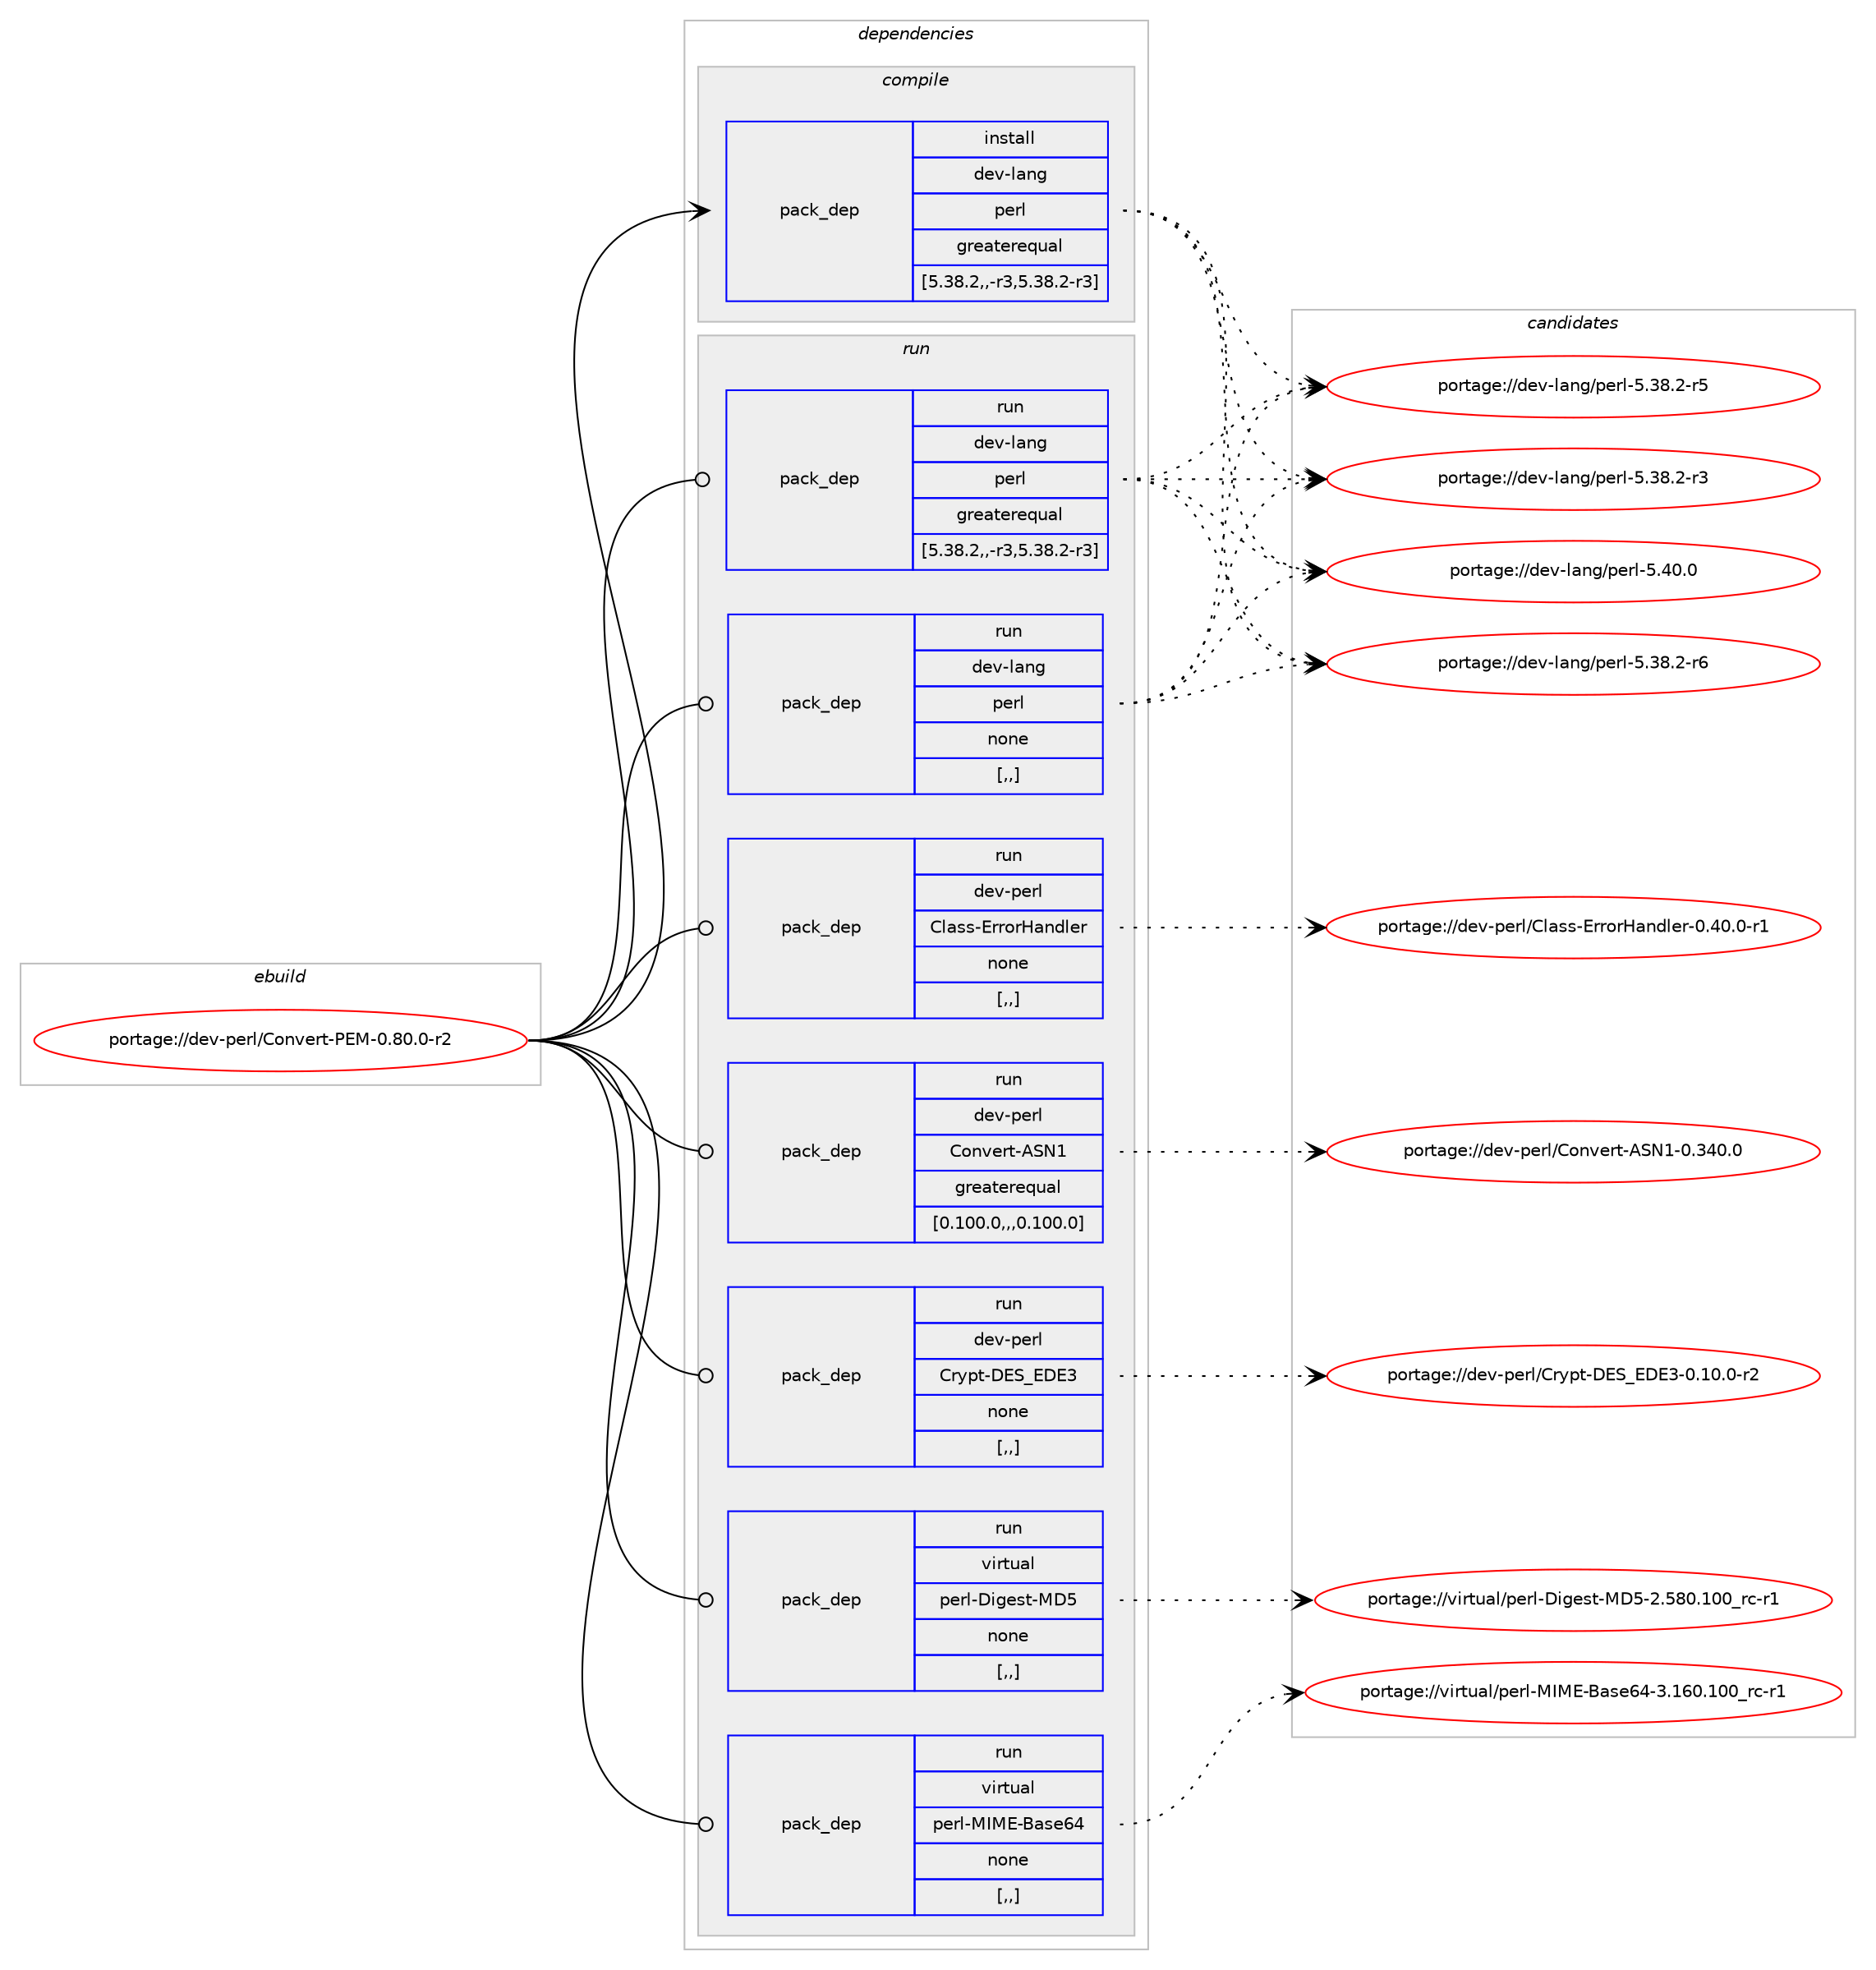 digraph prolog {

# *************
# Graph options
# *************

newrank=true;
concentrate=true;
compound=true;
graph [rankdir=LR,fontname=Helvetica,fontsize=10,ranksep=1.5];#, ranksep=2.5, nodesep=0.2];
edge  [arrowhead=vee];
node  [fontname=Helvetica,fontsize=10];

# **********
# The ebuild
# **********

subgraph cluster_leftcol {
color=gray;
label=<<i>ebuild</i>>;
id [label="portage://dev-perl/Convert-PEM-0.80.0-r2", color=red, width=4, href="../dev-perl/Convert-PEM-0.80.0-r2.svg"];
}

# ****************
# The dependencies
# ****************

subgraph cluster_midcol {
color=gray;
label=<<i>dependencies</i>>;
subgraph cluster_compile {
fillcolor="#eeeeee";
style=filled;
label=<<i>compile</i>>;
subgraph pack96707 {
dependency127739 [label=<<TABLE BORDER="0" CELLBORDER="1" CELLSPACING="0" CELLPADDING="4" WIDTH="220"><TR><TD ROWSPAN="6" CELLPADDING="30">pack_dep</TD></TR><TR><TD WIDTH="110">install</TD></TR><TR><TD>dev-lang</TD></TR><TR><TD>perl</TD></TR><TR><TD>greaterequal</TD></TR><TR><TD>[5.38.2,,-r3,5.38.2-r3]</TD></TR></TABLE>>, shape=none, color=blue];
}
id:e -> dependency127739:w [weight=20,style="solid",arrowhead="vee"];
}
subgraph cluster_compileandrun {
fillcolor="#eeeeee";
style=filled;
label=<<i>compile and run</i>>;
}
subgraph cluster_run {
fillcolor="#eeeeee";
style=filled;
label=<<i>run</i>>;
subgraph pack96708 {
dependency127740 [label=<<TABLE BORDER="0" CELLBORDER="1" CELLSPACING="0" CELLPADDING="4" WIDTH="220"><TR><TD ROWSPAN="6" CELLPADDING="30">pack_dep</TD></TR><TR><TD WIDTH="110">run</TD></TR><TR><TD>dev-lang</TD></TR><TR><TD>perl</TD></TR><TR><TD>greaterequal</TD></TR><TR><TD>[5.38.2,,-r3,5.38.2-r3]</TD></TR></TABLE>>, shape=none, color=blue];
}
id:e -> dependency127740:w [weight=20,style="solid",arrowhead="odot"];
subgraph pack96709 {
dependency127741 [label=<<TABLE BORDER="0" CELLBORDER="1" CELLSPACING="0" CELLPADDING="4" WIDTH="220"><TR><TD ROWSPAN="6" CELLPADDING="30">pack_dep</TD></TR><TR><TD WIDTH="110">run</TD></TR><TR><TD>dev-lang</TD></TR><TR><TD>perl</TD></TR><TR><TD>none</TD></TR><TR><TD>[,,]</TD></TR></TABLE>>, shape=none, color=blue];
}
id:e -> dependency127741:w [weight=20,style="solid",arrowhead="odot"];
subgraph pack96710 {
dependency127742 [label=<<TABLE BORDER="0" CELLBORDER="1" CELLSPACING="0" CELLPADDING="4" WIDTH="220"><TR><TD ROWSPAN="6" CELLPADDING="30">pack_dep</TD></TR><TR><TD WIDTH="110">run</TD></TR><TR><TD>dev-perl</TD></TR><TR><TD>Class-ErrorHandler</TD></TR><TR><TD>none</TD></TR><TR><TD>[,,]</TD></TR></TABLE>>, shape=none, color=blue];
}
id:e -> dependency127742:w [weight=20,style="solid",arrowhead="odot"];
subgraph pack96711 {
dependency127743 [label=<<TABLE BORDER="0" CELLBORDER="1" CELLSPACING="0" CELLPADDING="4" WIDTH="220"><TR><TD ROWSPAN="6" CELLPADDING="30">pack_dep</TD></TR><TR><TD WIDTH="110">run</TD></TR><TR><TD>dev-perl</TD></TR><TR><TD>Convert-ASN1</TD></TR><TR><TD>greaterequal</TD></TR><TR><TD>[0.100.0,,,0.100.0]</TD></TR></TABLE>>, shape=none, color=blue];
}
id:e -> dependency127743:w [weight=20,style="solid",arrowhead="odot"];
subgraph pack96712 {
dependency127744 [label=<<TABLE BORDER="0" CELLBORDER="1" CELLSPACING="0" CELLPADDING="4" WIDTH="220"><TR><TD ROWSPAN="6" CELLPADDING="30">pack_dep</TD></TR><TR><TD WIDTH="110">run</TD></TR><TR><TD>dev-perl</TD></TR><TR><TD>Crypt-DES_EDE3</TD></TR><TR><TD>none</TD></TR><TR><TD>[,,]</TD></TR></TABLE>>, shape=none, color=blue];
}
id:e -> dependency127744:w [weight=20,style="solid",arrowhead="odot"];
subgraph pack96713 {
dependency127745 [label=<<TABLE BORDER="0" CELLBORDER="1" CELLSPACING="0" CELLPADDING="4" WIDTH="220"><TR><TD ROWSPAN="6" CELLPADDING="30">pack_dep</TD></TR><TR><TD WIDTH="110">run</TD></TR><TR><TD>virtual</TD></TR><TR><TD>perl-Digest-MD5</TD></TR><TR><TD>none</TD></TR><TR><TD>[,,]</TD></TR></TABLE>>, shape=none, color=blue];
}
id:e -> dependency127745:w [weight=20,style="solid",arrowhead="odot"];
subgraph pack96714 {
dependency127746 [label=<<TABLE BORDER="0" CELLBORDER="1" CELLSPACING="0" CELLPADDING="4" WIDTH="220"><TR><TD ROWSPAN="6" CELLPADDING="30">pack_dep</TD></TR><TR><TD WIDTH="110">run</TD></TR><TR><TD>virtual</TD></TR><TR><TD>perl-MIME-Base64</TD></TR><TR><TD>none</TD></TR><TR><TD>[,,]</TD></TR></TABLE>>, shape=none, color=blue];
}
id:e -> dependency127746:w [weight=20,style="solid",arrowhead="odot"];
}
}

# **************
# The candidates
# **************

subgraph cluster_choices {
rank=same;
color=gray;
label=<<i>candidates</i>>;

subgraph choice96707 {
color=black;
nodesep=1;
choice10010111845108971101034711210111410845534652484648 [label="portage://dev-lang/perl-5.40.0", color=red, width=4,href="../dev-lang/perl-5.40.0.svg"];
choice100101118451089711010347112101114108455346515646504511454 [label="portage://dev-lang/perl-5.38.2-r6", color=red, width=4,href="../dev-lang/perl-5.38.2-r6.svg"];
choice100101118451089711010347112101114108455346515646504511453 [label="portage://dev-lang/perl-5.38.2-r5", color=red, width=4,href="../dev-lang/perl-5.38.2-r5.svg"];
choice100101118451089711010347112101114108455346515646504511451 [label="portage://dev-lang/perl-5.38.2-r3", color=red, width=4,href="../dev-lang/perl-5.38.2-r3.svg"];
dependency127739:e -> choice10010111845108971101034711210111410845534652484648:w [style=dotted,weight="100"];
dependency127739:e -> choice100101118451089711010347112101114108455346515646504511454:w [style=dotted,weight="100"];
dependency127739:e -> choice100101118451089711010347112101114108455346515646504511453:w [style=dotted,weight="100"];
dependency127739:e -> choice100101118451089711010347112101114108455346515646504511451:w [style=dotted,weight="100"];
}
subgraph choice96708 {
color=black;
nodesep=1;
choice10010111845108971101034711210111410845534652484648 [label="portage://dev-lang/perl-5.40.0", color=red, width=4,href="../dev-lang/perl-5.40.0.svg"];
choice100101118451089711010347112101114108455346515646504511454 [label="portage://dev-lang/perl-5.38.2-r6", color=red, width=4,href="../dev-lang/perl-5.38.2-r6.svg"];
choice100101118451089711010347112101114108455346515646504511453 [label="portage://dev-lang/perl-5.38.2-r5", color=red, width=4,href="../dev-lang/perl-5.38.2-r5.svg"];
choice100101118451089711010347112101114108455346515646504511451 [label="portage://dev-lang/perl-5.38.2-r3", color=red, width=4,href="../dev-lang/perl-5.38.2-r3.svg"];
dependency127740:e -> choice10010111845108971101034711210111410845534652484648:w [style=dotted,weight="100"];
dependency127740:e -> choice100101118451089711010347112101114108455346515646504511454:w [style=dotted,weight="100"];
dependency127740:e -> choice100101118451089711010347112101114108455346515646504511453:w [style=dotted,weight="100"];
dependency127740:e -> choice100101118451089711010347112101114108455346515646504511451:w [style=dotted,weight="100"];
}
subgraph choice96709 {
color=black;
nodesep=1;
choice10010111845108971101034711210111410845534652484648 [label="portage://dev-lang/perl-5.40.0", color=red, width=4,href="../dev-lang/perl-5.40.0.svg"];
choice100101118451089711010347112101114108455346515646504511454 [label="portage://dev-lang/perl-5.38.2-r6", color=red, width=4,href="../dev-lang/perl-5.38.2-r6.svg"];
choice100101118451089711010347112101114108455346515646504511453 [label="portage://dev-lang/perl-5.38.2-r5", color=red, width=4,href="../dev-lang/perl-5.38.2-r5.svg"];
choice100101118451089711010347112101114108455346515646504511451 [label="portage://dev-lang/perl-5.38.2-r3", color=red, width=4,href="../dev-lang/perl-5.38.2-r3.svg"];
dependency127741:e -> choice10010111845108971101034711210111410845534652484648:w [style=dotted,weight="100"];
dependency127741:e -> choice100101118451089711010347112101114108455346515646504511454:w [style=dotted,weight="100"];
dependency127741:e -> choice100101118451089711010347112101114108455346515646504511453:w [style=dotted,weight="100"];
dependency127741:e -> choice100101118451089711010347112101114108455346515646504511451:w [style=dotted,weight="100"];
}
subgraph choice96710 {
color=black;
nodesep=1;
choice1001011184511210111410847671089711511545691141141111147297110100108101114454846524846484511449 [label="portage://dev-perl/Class-ErrorHandler-0.40.0-r1", color=red, width=4,href="../dev-perl/Class-ErrorHandler-0.40.0-r1.svg"];
dependency127742:e -> choice1001011184511210111410847671089711511545691141141111147297110100108101114454846524846484511449:w [style=dotted,weight="100"];
}
subgraph choice96711 {
color=black;
nodesep=1;
choice10010111845112101114108476711111011810111411645658378494548465152484648 [label="portage://dev-perl/Convert-ASN1-0.340.0", color=red, width=4,href="../dev-perl/Convert-ASN1-0.340.0.svg"];
dependency127743:e -> choice10010111845112101114108476711111011810111411645658378494548465152484648:w [style=dotted,weight="100"];
}
subgraph choice96712 {
color=black;
nodesep=1;
choice100101118451121011141084767114121112116456869839569686951454846494846484511450 [label="portage://dev-perl/Crypt-DES_EDE3-0.10.0-r2", color=red, width=4,href="../dev-perl/Crypt-DES_EDE3-0.10.0-r2.svg"];
dependency127744:e -> choice100101118451121011141084767114121112116456869839569686951454846494846484511450:w [style=dotted,weight="100"];
}
subgraph choice96713 {
color=black;
nodesep=1;
choice11810511411611797108471121011141084568105103101115116457768534550465356484649484895114994511449 [label="portage://virtual/perl-Digest-MD5-2.580.100_rc-r1", color=red, width=4,href="../virtual/perl-Digest-MD5-2.580.100_rc-r1.svg"];
dependency127745:e -> choice11810511411611797108471121011141084568105103101115116457768534550465356484649484895114994511449:w [style=dotted,weight="100"];
}
subgraph choice96714 {
color=black;
nodesep=1;
choice1181051141161179710847112101114108457773776945669711510154524551464954484649484895114994511449 [label="portage://virtual/perl-MIME-Base64-3.160.100_rc-r1", color=red, width=4,href="../virtual/perl-MIME-Base64-3.160.100_rc-r1.svg"];
dependency127746:e -> choice1181051141161179710847112101114108457773776945669711510154524551464954484649484895114994511449:w [style=dotted,weight="100"];
}
}

}
